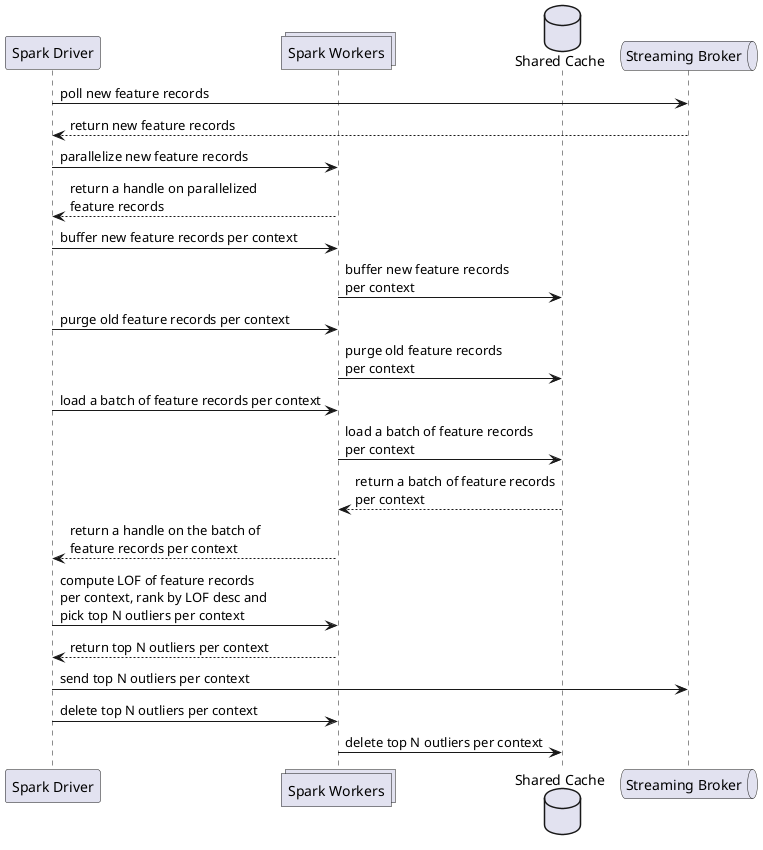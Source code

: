 @startuml SequenceDiagram
participant "Spark Driver" as Master
collections "Spark Workers" as Workers
database "Shared Cache" as Cache
queue "Streaming Broker" as Broker
Master -> Broker : poll new feature records
Broker --> Master : return new feature records
Master -> Workers : parallelize new feature records
Workers --> Master : return a handle on parallelized\nfeature records
Master -> Workers : buffer new feature records per context
Workers -> Cache : buffer new feature records\nper context
Master -> Workers : purge old feature records per context
Workers -> Cache : purge old feature records\nper context
Master -> Workers : load a batch of feature records per context
Workers -> Cache : load a batch of feature records\nper context
Cache --> Workers : return a batch of feature records\nper context
Workers --> Master : return a handle on the batch of\nfeature records per context
Master -> Workers : compute LOF of feature records\nper context, rank by LOF desc and\npick top N outliers per context
Workers --> Master : return top N outliers per context
Master -> Broker : send top N outliers per context
Master -> Workers : delete top N outliers per context
Workers -> Cache : delete top N outliers per context
@enduml